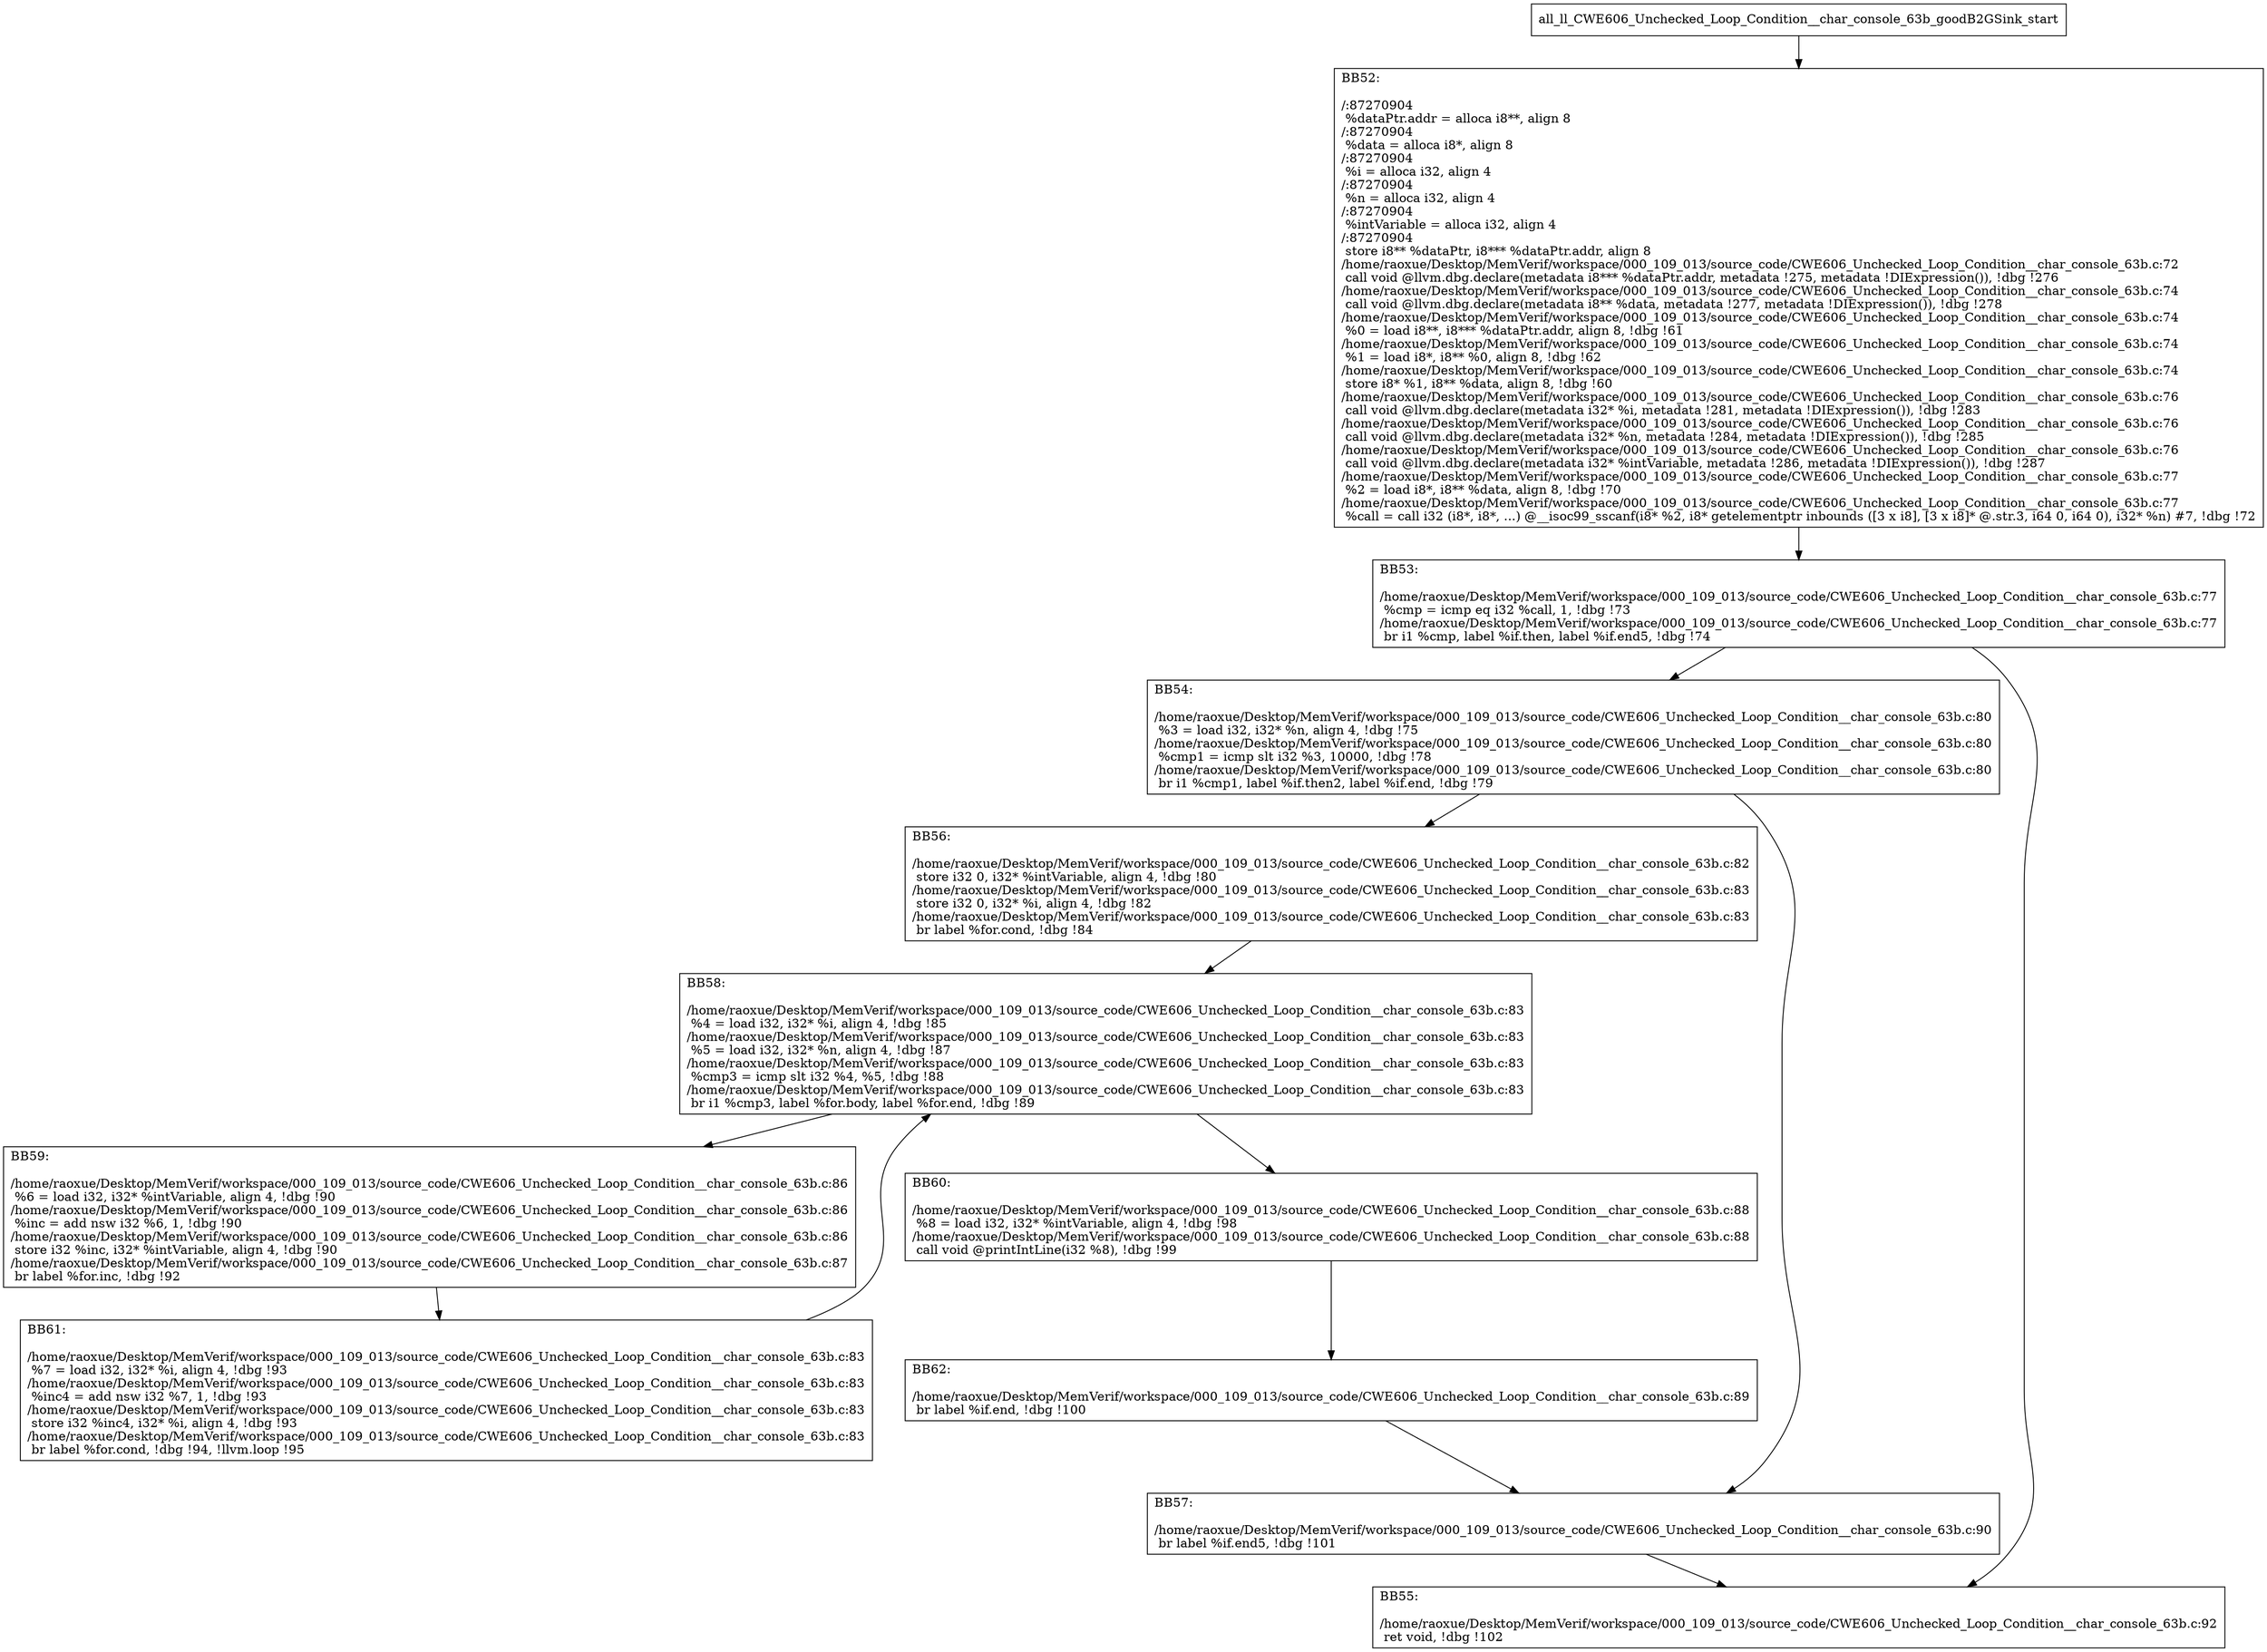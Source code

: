 digraph "CFG for'all_ll_CWE606_Unchecked_Loop_Condition__char_console_63b_goodB2GSink' function" {
	BBall_ll_CWE606_Unchecked_Loop_Condition__char_console_63b_goodB2GSink_start[shape=record,label="{all_ll_CWE606_Unchecked_Loop_Condition__char_console_63b_goodB2GSink_start}"];
	BBall_ll_CWE606_Unchecked_Loop_Condition__char_console_63b_goodB2GSink_start-> all_ll_CWE606_Unchecked_Loop_Condition__char_console_63b_goodB2GSinkBB52;
	all_ll_CWE606_Unchecked_Loop_Condition__char_console_63b_goodB2GSinkBB52 [shape=record, label="{BB52:\l\l/:87270904\l
  %dataPtr.addr = alloca i8**, align 8\l
/:87270904\l
  %data = alloca i8*, align 8\l
/:87270904\l
  %i = alloca i32, align 4\l
/:87270904\l
  %n = alloca i32, align 4\l
/:87270904\l
  %intVariable = alloca i32, align 4\l
/:87270904\l
  store i8** %dataPtr, i8*** %dataPtr.addr, align 8\l
/home/raoxue/Desktop/MemVerif/workspace/000_109_013/source_code/CWE606_Unchecked_Loop_Condition__char_console_63b.c:72\l
  call void @llvm.dbg.declare(metadata i8*** %dataPtr.addr, metadata !275, metadata !DIExpression()), !dbg !276\l
/home/raoxue/Desktop/MemVerif/workspace/000_109_013/source_code/CWE606_Unchecked_Loop_Condition__char_console_63b.c:74\l
  call void @llvm.dbg.declare(metadata i8** %data, metadata !277, metadata !DIExpression()), !dbg !278\l
/home/raoxue/Desktop/MemVerif/workspace/000_109_013/source_code/CWE606_Unchecked_Loop_Condition__char_console_63b.c:74\l
  %0 = load i8**, i8*** %dataPtr.addr, align 8, !dbg !61\l
/home/raoxue/Desktop/MemVerif/workspace/000_109_013/source_code/CWE606_Unchecked_Loop_Condition__char_console_63b.c:74\l
  %1 = load i8*, i8** %0, align 8, !dbg !62\l
/home/raoxue/Desktop/MemVerif/workspace/000_109_013/source_code/CWE606_Unchecked_Loop_Condition__char_console_63b.c:74\l
  store i8* %1, i8** %data, align 8, !dbg !60\l
/home/raoxue/Desktop/MemVerif/workspace/000_109_013/source_code/CWE606_Unchecked_Loop_Condition__char_console_63b.c:76\l
  call void @llvm.dbg.declare(metadata i32* %i, metadata !281, metadata !DIExpression()), !dbg !283\l
/home/raoxue/Desktop/MemVerif/workspace/000_109_013/source_code/CWE606_Unchecked_Loop_Condition__char_console_63b.c:76\l
  call void @llvm.dbg.declare(metadata i32* %n, metadata !284, metadata !DIExpression()), !dbg !285\l
/home/raoxue/Desktop/MemVerif/workspace/000_109_013/source_code/CWE606_Unchecked_Loop_Condition__char_console_63b.c:76\l
  call void @llvm.dbg.declare(metadata i32* %intVariable, metadata !286, metadata !DIExpression()), !dbg !287\l
/home/raoxue/Desktop/MemVerif/workspace/000_109_013/source_code/CWE606_Unchecked_Loop_Condition__char_console_63b.c:77\l
  %2 = load i8*, i8** %data, align 8, !dbg !70\l
/home/raoxue/Desktop/MemVerif/workspace/000_109_013/source_code/CWE606_Unchecked_Loop_Condition__char_console_63b.c:77\l
  %call = call i32 (i8*, i8*, ...) @__isoc99_sscanf(i8* %2, i8* getelementptr inbounds ([3 x i8], [3 x i8]* @.str.3, i64 0, i64 0), i32* %n) #7, !dbg !72\l
}"];
	all_ll_CWE606_Unchecked_Loop_Condition__char_console_63b_goodB2GSinkBB52-> all_ll_CWE606_Unchecked_Loop_Condition__char_console_63b_goodB2GSinkBB53;
	all_ll_CWE606_Unchecked_Loop_Condition__char_console_63b_goodB2GSinkBB53 [shape=record, label="{BB53:\l\l/home/raoxue/Desktop/MemVerif/workspace/000_109_013/source_code/CWE606_Unchecked_Loop_Condition__char_console_63b.c:77\l
  %cmp = icmp eq i32 %call, 1, !dbg !73\l
/home/raoxue/Desktop/MemVerif/workspace/000_109_013/source_code/CWE606_Unchecked_Loop_Condition__char_console_63b.c:77\l
  br i1 %cmp, label %if.then, label %if.end5, !dbg !74\l
}"];
	all_ll_CWE606_Unchecked_Loop_Condition__char_console_63b_goodB2GSinkBB53-> all_ll_CWE606_Unchecked_Loop_Condition__char_console_63b_goodB2GSinkBB54;
	all_ll_CWE606_Unchecked_Loop_Condition__char_console_63b_goodB2GSinkBB53-> all_ll_CWE606_Unchecked_Loop_Condition__char_console_63b_goodB2GSinkBB55;
	all_ll_CWE606_Unchecked_Loop_Condition__char_console_63b_goodB2GSinkBB54 [shape=record, label="{BB54:\l\l/home/raoxue/Desktop/MemVerif/workspace/000_109_013/source_code/CWE606_Unchecked_Loop_Condition__char_console_63b.c:80\l
  %3 = load i32, i32* %n, align 4, !dbg !75\l
/home/raoxue/Desktop/MemVerif/workspace/000_109_013/source_code/CWE606_Unchecked_Loop_Condition__char_console_63b.c:80\l
  %cmp1 = icmp slt i32 %3, 10000, !dbg !78\l
/home/raoxue/Desktop/MemVerif/workspace/000_109_013/source_code/CWE606_Unchecked_Loop_Condition__char_console_63b.c:80\l
  br i1 %cmp1, label %if.then2, label %if.end, !dbg !79\l
}"];
	all_ll_CWE606_Unchecked_Loop_Condition__char_console_63b_goodB2GSinkBB54-> all_ll_CWE606_Unchecked_Loop_Condition__char_console_63b_goodB2GSinkBB56;
	all_ll_CWE606_Unchecked_Loop_Condition__char_console_63b_goodB2GSinkBB54-> all_ll_CWE606_Unchecked_Loop_Condition__char_console_63b_goodB2GSinkBB57;
	all_ll_CWE606_Unchecked_Loop_Condition__char_console_63b_goodB2GSinkBB56 [shape=record, label="{BB56:\l\l/home/raoxue/Desktop/MemVerif/workspace/000_109_013/source_code/CWE606_Unchecked_Loop_Condition__char_console_63b.c:82\l
  store i32 0, i32* %intVariable, align 4, !dbg !80\l
/home/raoxue/Desktop/MemVerif/workspace/000_109_013/source_code/CWE606_Unchecked_Loop_Condition__char_console_63b.c:83\l
  store i32 0, i32* %i, align 4, !dbg !82\l
/home/raoxue/Desktop/MemVerif/workspace/000_109_013/source_code/CWE606_Unchecked_Loop_Condition__char_console_63b.c:83\l
  br label %for.cond, !dbg !84\l
}"];
	all_ll_CWE606_Unchecked_Loop_Condition__char_console_63b_goodB2GSinkBB56-> all_ll_CWE606_Unchecked_Loop_Condition__char_console_63b_goodB2GSinkBB58;
	all_ll_CWE606_Unchecked_Loop_Condition__char_console_63b_goodB2GSinkBB58 [shape=record, label="{BB58:\l\l/home/raoxue/Desktop/MemVerif/workspace/000_109_013/source_code/CWE606_Unchecked_Loop_Condition__char_console_63b.c:83\l
  %4 = load i32, i32* %i, align 4, !dbg !85\l
/home/raoxue/Desktop/MemVerif/workspace/000_109_013/source_code/CWE606_Unchecked_Loop_Condition__char_console_63b.c:83\l
  %5 = load i32, i32* %n, align 4, !dbg !87\l
/home/raoxue/Desktop/MemVerif/workspace/000_109_013/source_code/CWE606_Unchecked_Loop_Condition__char_console_63b.c:83\l
  %cmp3 = icmp slt i32 %4, %5, !dbg !88\l
/home/raoxue/Desktop/MemVerif/workspace/000_109_013/source_code/CWE606_Unchecked_Loop_Condition__char_console_63b.c:83\l
  br i1 %cmp3, label %for.body, label %for.end, !dbg !89\l
}"];
	all_ll_CWE606_Unchecked_Loop_Condition__char_console_63b_goodB2GSinkBB58-> all_ll_CWE606_Unchecked_Loop_Condition__char_console_63b_goodB2GSinkBB59;
	all_ll_CWE606_Unchecked_Loop_Condition__char_console_63b_goodB2GSinkBB58-> all_ll_CWE606_Unchecked_Loop_Condition__char_console_63b_goodB2GSinkBB60;
	all_ll_CWE606_Unchecked_Loop_Condition__char_console_63b_goodB2GSinkBB59 [shape=record, label="{BB59:\l\l/home/raoxue/Desktop/MemVerif/workspace/000_109_013/source_code/CWE606_Unchecked_Loop_Condition__char_console_63b.c:86\l
  %6 = load i32, i32* %intVariable, align 4, !dbg !90\l
/home/raoxue/Desktop/MemVerif/workspace/000_109_013/source_code/CWE606_Unchecked_Loop_Condition__char_console_63b.c:86\l
  %inc = add nsw i32 %6, 1, !dbg !90\l
/home/raoxue/Desktop/MemVerif/workspace/000_109_013/source_code/CWE606_Unchecked_Loop_Condition__char_console_63b.c:86\l
  store i32 %inc, i32* %intVariable, align 4, !dbg !90\l
/home/raoxue/Desktop/MemVerif/workspace/000_109_013/source_code/CWE606_Unchecked_Loop_Condition__char_console_63b.c:87\l
  br label %for.inc, !dbg !92\l
}"];
	all_ll_CWE606_Unchecked_Loop_Condition__char_console_63b_goodB2GSinkBB59-> all_ll_CWE606_Unchecked_Loop_Condition__char_console_63b_goodB2GSinkBB61;
	all_ll_CWE606_Unchecked_Loop_Condition__char_console_63b_goodB2GSinkBB61 [shape=record, label="{BB61:\l\l/home/raoxue/Desktop/MemVerif/workspace/000_109_013/source_code/CWE606_Unchecked_Loop_Condition__char_console_63b.c:83\l
  %7 = load i32, i32* %i, align 4, !dbg !93\l
/home/raoxue/Desktop/MemVerif/workspace/000_109_013/source_code/CWE606_Unchecked_Loop_Condition__char_console_63b.c:83\l
  %inc4 = add nsw i32 %7, 1, !dbg !93\l
/home/raoxue/Desktop/MemVerif/workspace/000_109_013/source_code/CWE606_Unchecked_Loop_Condition__char_console_63b.c:83\l
  store i32 %inc4, i32* %i, align 4, !dbg !93\l
/home/raoxue/Desktop/MemVerif/workspace/000_109_013/source_code/CWE606_Unchecked_Loop_Condition__char_console_63b.c:83\l
  br label %for.cond, !dbg !94, !llvm.loop !95\l
}"];
	all_ll_CWE606_Unchecked_Loop_Condition__char_console_63b_goodB2GSinkBB61-> all_ll_CWE606_Unchecked_Loop_Condition__char_console_63b_goodB2GSinkBB58;
	all_ll_CWE606_Unchecked_Loop_Condition__char_console_63b_goodB2GSinkBB60 [shape=record, label="{BB60:\l\l/home/raoxue/Desktop/MemVerif/workspace/000_109_013/source_code/CWE606_Unchecked_Loop_Condition__char_console_63b.c:88\l
  %8 = load i32, i32* %intVariable, align 4, !dbg !98\l
/home/raoxue/Desktop/MemVerif/workspace/000_109_013/source_code/CWE606_Unchecked_Loop_Condition__char_console_63b.c:88\l
  call void @printIntLine(i32 %8), !dbg !99\l
}"];
	all_ll_CWE606_Unchecked_Loop_Condition__char_console_63b_goodB2GSinkBB60-> all_ll_CWE606_Unchecked_Loop_Condition__char_console_63b_goodB2GSinkBB62;
	all_ll_CWE606_Unchecked_Loop_Condition__char_console_63b_goodB2GSinkBB62 [shape=record, label="{BB62:\l\l/home/raoxue/Desktop/MemVerif/workspace/000_109_013/source_code/CWE606_Unchecked_Loop_Condition__char_console_63b.c:89\l
  br label %if.end, !dbg !100\l
}"];
	all_ll_CWE606_Unchecked_Loop_Condition__char_console_63b_goodB2GSinkBB62-> all_ll_CWE606_Unchecked_Loop_Condition__char_console_63b_goodB2GSinkBB57;
	all_ll_CWE606_Unchecked_Loop_Condition__char_console_63b_goodB2GSinkBB57 [shape=record, label="{BB57:\l\l/home/raoxue/Desktop/MemVerif/workspace/000_109_013/source_code/CWE606_Unchecked_Loop_Condition__char_console_63b.c:90\l
  br label %if.end5, !dbg !101\l
}"];
	all_ll_CWE606_Unchecked_Loop_Condition__char_console_63b_goodB2GSinkBB57-> all_ll_CWE606_Unchecked_Loop_Condition__char_console_63b_goodB2GSinkBB55;
	all_ll_CWE606_Unchecked_Loop_Condition__char_console_63b_goodB2GSinkBB55 [shape=record, label="{BB55:\l\l/home/raoxue/Desktop/MemVerif/workspace/000_109_013/source_code/CWE606_Unchecked_Loop_Condition__char_console_63b.c:92\l
  ret void, !dbg !102\l
}"];
}
